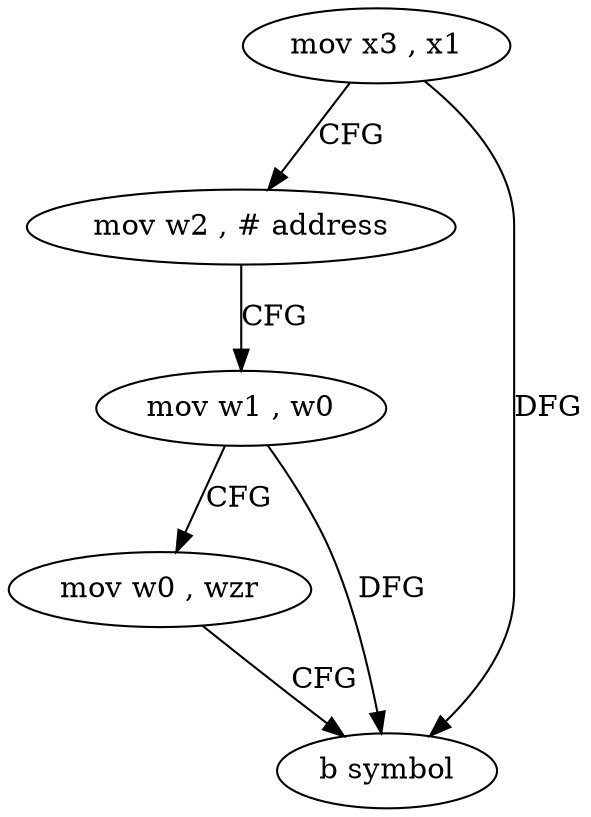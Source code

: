 digraph "func" {
"4229496" [label = "mov x3 , x1" ]
"4229500" [label = "mov w2 , # address" ]
"4229504" [label = "mov w1 , w0" ]
"4229508" [label = "mov w0 , wzr" ]
"4229512" [label = "b symbol" ]
"4229496" -> "4229500" [ label = "CFG" ]
"4229496" -> "4229512" [ label = "DFG" ]
"4229500" -> "4229504" [ label = "CFG" ]
"4229504" -> "4229508" [ label = "CFG" ]
"4229504" -> "4229512" [ label = "DFG" ]
"4229508" -> "4229512" [ label = "CFG" ]
}
